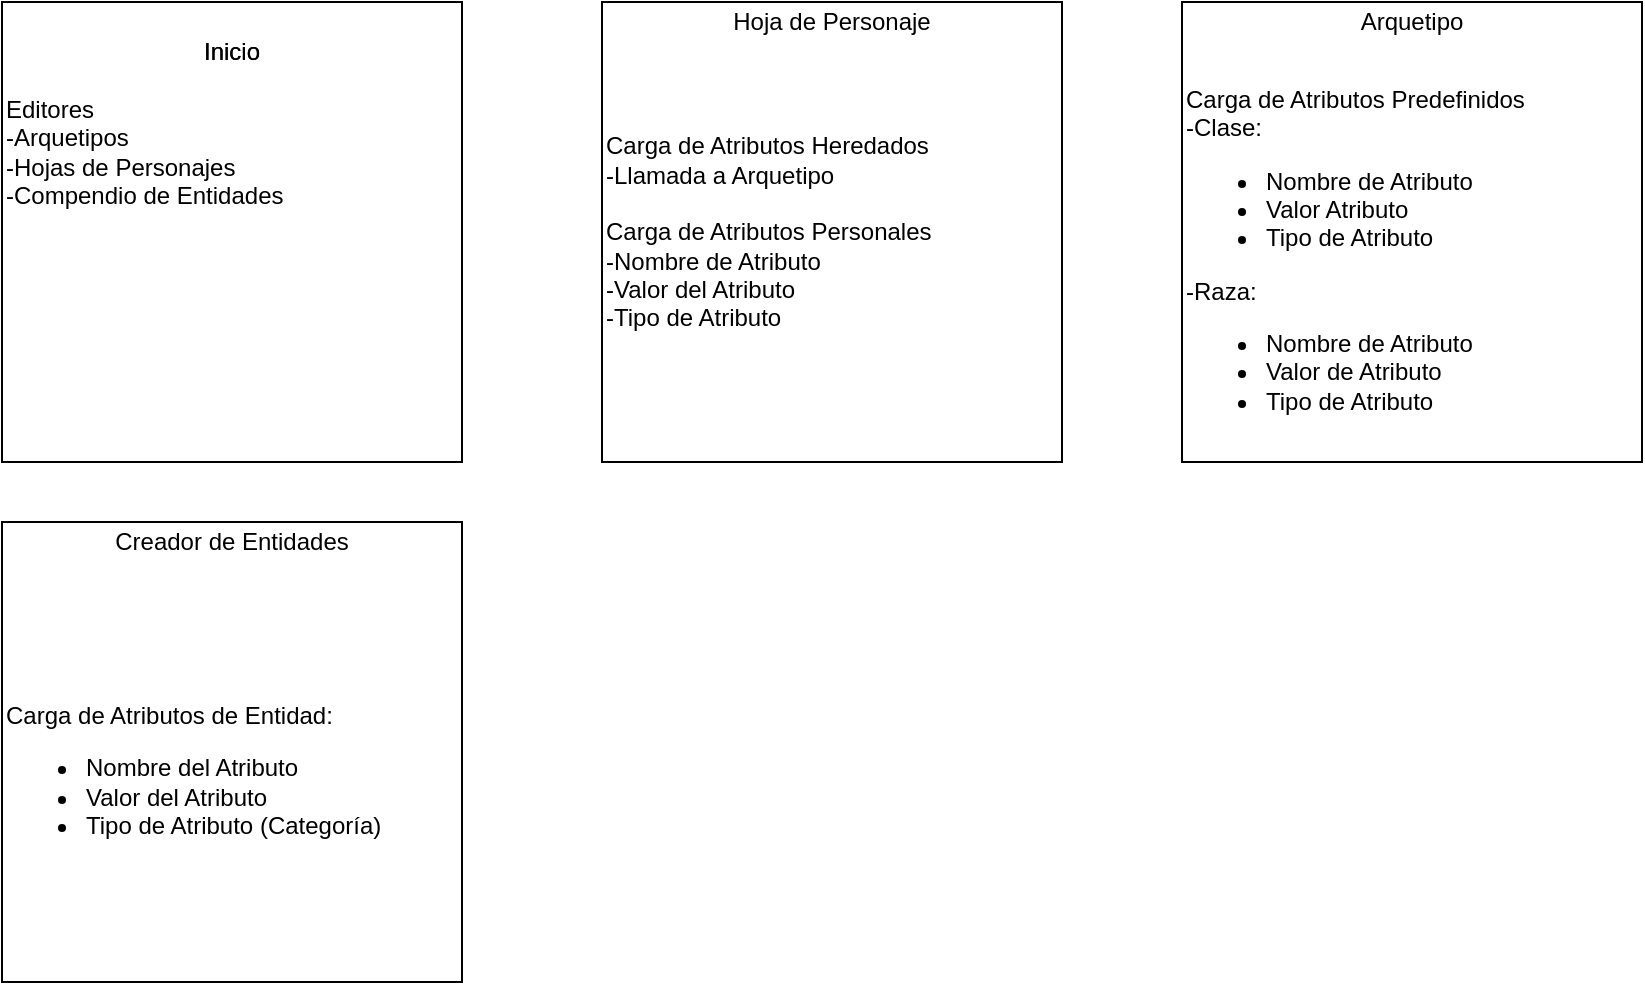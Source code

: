 <mxfile version="13.1.14" type="github"><diagram id="WJYfx1BopP6gJgBmTmAw" name="Page-1"><mxGraphModel dx="1038" dy="547" grid="1" gridSize="10" guides="1" tooltips="1" connect="1" arrows="1" fold="1" page="1" pageScale="1" pageWidth="1169" pageHeight="826" math="0" shadow="0"><root><mxCell id="0"/><mxCell id="1" parent="0"/><mxCell id="j1_5Dy58ub5c6Df6DL9t-3" value="" style="whiteSpace=wrap;html=1;aspect=fixed;align=left;" vertex="1" parent="1"><mxGeometry x="50" y="20" width="230" height="230" as="geometry"/></mxCell><mxCell id="j1_5Dy58ub5c6Df6DL9t-4" value="Inicio" style="text;html=1;strokeColor=none;fillColor=none;align=center;verticalAlign=middle;whiteSpace=wrap;rounded=0;" vertex="1" parent="1"><mxGeometry x="50" y="20" width="230" height="50" as="geometry"/></mxCell><mxCell id="j1_5Dy58ub5c6Df6DL9t-5" value="Inicio" style="text;html=1;strokeColor=none;fillColor=none;align=center;verticalAlign=middle;whiteSpace=wrap;rounded=0;" vertex="1" parent="1"><mxGeometry x="50" y="20" width="230" height="50" as="geometry"/></mxCell><mxCell id="j1_5Dy58ub5c6Df6DL9t-6" value="&lt;div&gt;Editores&lt;/div&gt;&lt;div&gt;-Arquetipos&lt;br&gt;&lt;/div&gt;&lt;div&gt;-Hojas de Personajes&lt;/div&gt;&lt;div&gt;-Compendio de Entidades&lt;br&gt;&lt;/div&gt;" style="text;html=1;strokeColor=none;fillColor=none;align=left;verticalAlign=middle;whiteSpace=wrap;rounded=0;" vertex="1" parent="1"><mxGeometry x="50" y="70" width="230" height="50" as="geometry"/></mxCell><mxCell id="j1_5Dy58ub5c6Df6DL9t-7" value="Text" style="text;html=1;strokeColor=none;fillColor=none;align=center;verticalAlign=middle;whiteSpace=wrap;rounded=0;" vertex="1" parent="1"><mxGeometry x="445" y="30" width="40" height="20" as="geometry"/></mxCell><mxCell id="j1_5Dy58ub5c6Df6DL9t-8" value="" style="whiteSpace=wrap;html=1;aspect=fixed;align=left;" vertex="1" parent="1"><mxGeometry x="350" y="20" width="230" height="230" as="geometry"/></mxCell><mxCell id="j1_5Dy58ub5c6Df6DL9t-9" value="Hoja de Personaje" style="text;html=1;strokeColor=none;fillColor=none;align=center;verticalAlign=middle;whiteSpace=wrap;rounded=0;" vertex="1" parent="1"><mxGeometry x="335" y="20" width="260" height="20" as="geometry"/></mxCell><mxCell id="j1_5Dy58ub5c6Df6DL9t-10" value="&lt;div&gt;Carga de Atributos Heredados&lt;/div&gt;&lt;div&gt;-Llamada a Arquetipo&lt;br&gt;&lt;/div&gt;&lt;div&gt;&lt;br&gt;&lt;/div&gt;&lt;div&gt;Carga de Atributos Personales&lt;br&gt;&lt;/div&gt;&lt;div&gt;-Nombre de Atributo&lt;/div&gt;&lt;div&gt;-Valor del Atributo&lt;/div&gt;&lt;div&gt;-Tipo de Atributo&lt;br&gt;&lt;/div&gt;" style="text;html=1;strokeColor=none;fillColor=none;align=left;verticalAlign=middle;whiteSpace=wrap;rounded=0;" vertex="1" parent="1"><mxGeometry x="350" y="20" width="230" height="230" as="geometry"/></mxCell><mxCell id="j1_5Dy58ub5c6Df6DL9t-11" value="" style="whiteSpace=wrap;html=1;aspect=fixed;align=left;" vertex="1" parent="1"><mxGeometry x="640" y="20" width="230" height="230" as="geometry"/></mxCell><mxCell id="j1_5Dy58ub5c6Df6DL9t-12" value="Arquetipo" style="text;html=1;strokeColor=none;fillColor=none;align=center;verticalAlign=middle;whiteSpace=wrap;rounded=0;" vertex="1" parent="1"><mxGeometry x="640" y="20" width="230" height="20" as="geometry"/></mxCell><mxCell id="j1_5Dy58ub5c6Df6DL9t-13" value="&lt;div&gt;Carga de Atributos Predefinidos&lt;/div&gt;&lt;div&gt;-Clase:&lt;/div&gt;&lt;div&gt;&lt;ul&gt;&lt;li&gt;Nombre de Atributo&lt;/li&gt;&lt;li&gt;Valor Atributo&lt;/li&gt;&lt;li&gt;Tipo de Atributo&lt;br&gt;&lt;/li&gt;&lt;/ul&gt;&lt;/div&gt;&lt;div&gt;-Raza:&lt;/div&gt;&lt;div&gt;&lt;ul&gt;&lt;li&gt;Nombre de Atributo&lt;/li&gt;&lt;li&gt;Valor de Atributo&lt;/li&gt;&lt;li&gt;Tipo de Atributo&lt;br&gt;&lt;/li&gt;&lt;/ul&gt;&lt;/div&gt;" style="text;html=1;strokeColor=none;fillColor=none;align=left;verticalAlign=middle;whiteSpace=wrap;rounded=0;" vertex="1" parent="1"><mxGeometry x="640" y="50" width="230" height="200" as="geometry"/></mxCell><mxCell id="j1_5Dy58ub5c6Df6DL9t-14" value="" style="whiteSpace=wrap;html=1;aspect=fixed;align=left;" vertex="1" parent="1"><mxGeometry x="50" y="280" width="230" height="230" as="geometry"/></mxCell><mxCell id="j1_5Dy58ub5c6Df6DL9t-15" value="Creador de Entidades" style="text;html=1;strokeColor=none;fillColor=none;align=center;verticalAlign=middle;whiteSpace=wrap;rounded=0;" vertex="1" parent="1"><mxGeometry x="50" y="280" width="230" height="20" as="geometry"/></mxCell><mxCell id="j1_5Dy58ub5c6Df6DL9t-16" value="&lt;div&gt;Carga de Atributos de Entidad:&lt;/div&gt;&lt;div&gt;&lt;ul&gt;&lt;li&gt;Nombre del Atributo&lt;br&gt;&lt;/li&gt;&lt;li&gt;Valor del Atributo&lt;/li&gt;&lt;li&gt;Tipo de Atributo (Categoría)&lt;br&gt;&lt;/li&gt;&lt;/ul&gt;&lt;/div&gt;" style="text;html=1;strokeColor=none;fillColor=none;align=left;verticalAlign=middle;whiteSpace=wrap;rounded=0;" vertex="1" parent="1"><mxGeometry x="50" y="310" width="230" height="200" as="geometry"/></mxCell></root></mxGraphModel></diagram></mxfile>